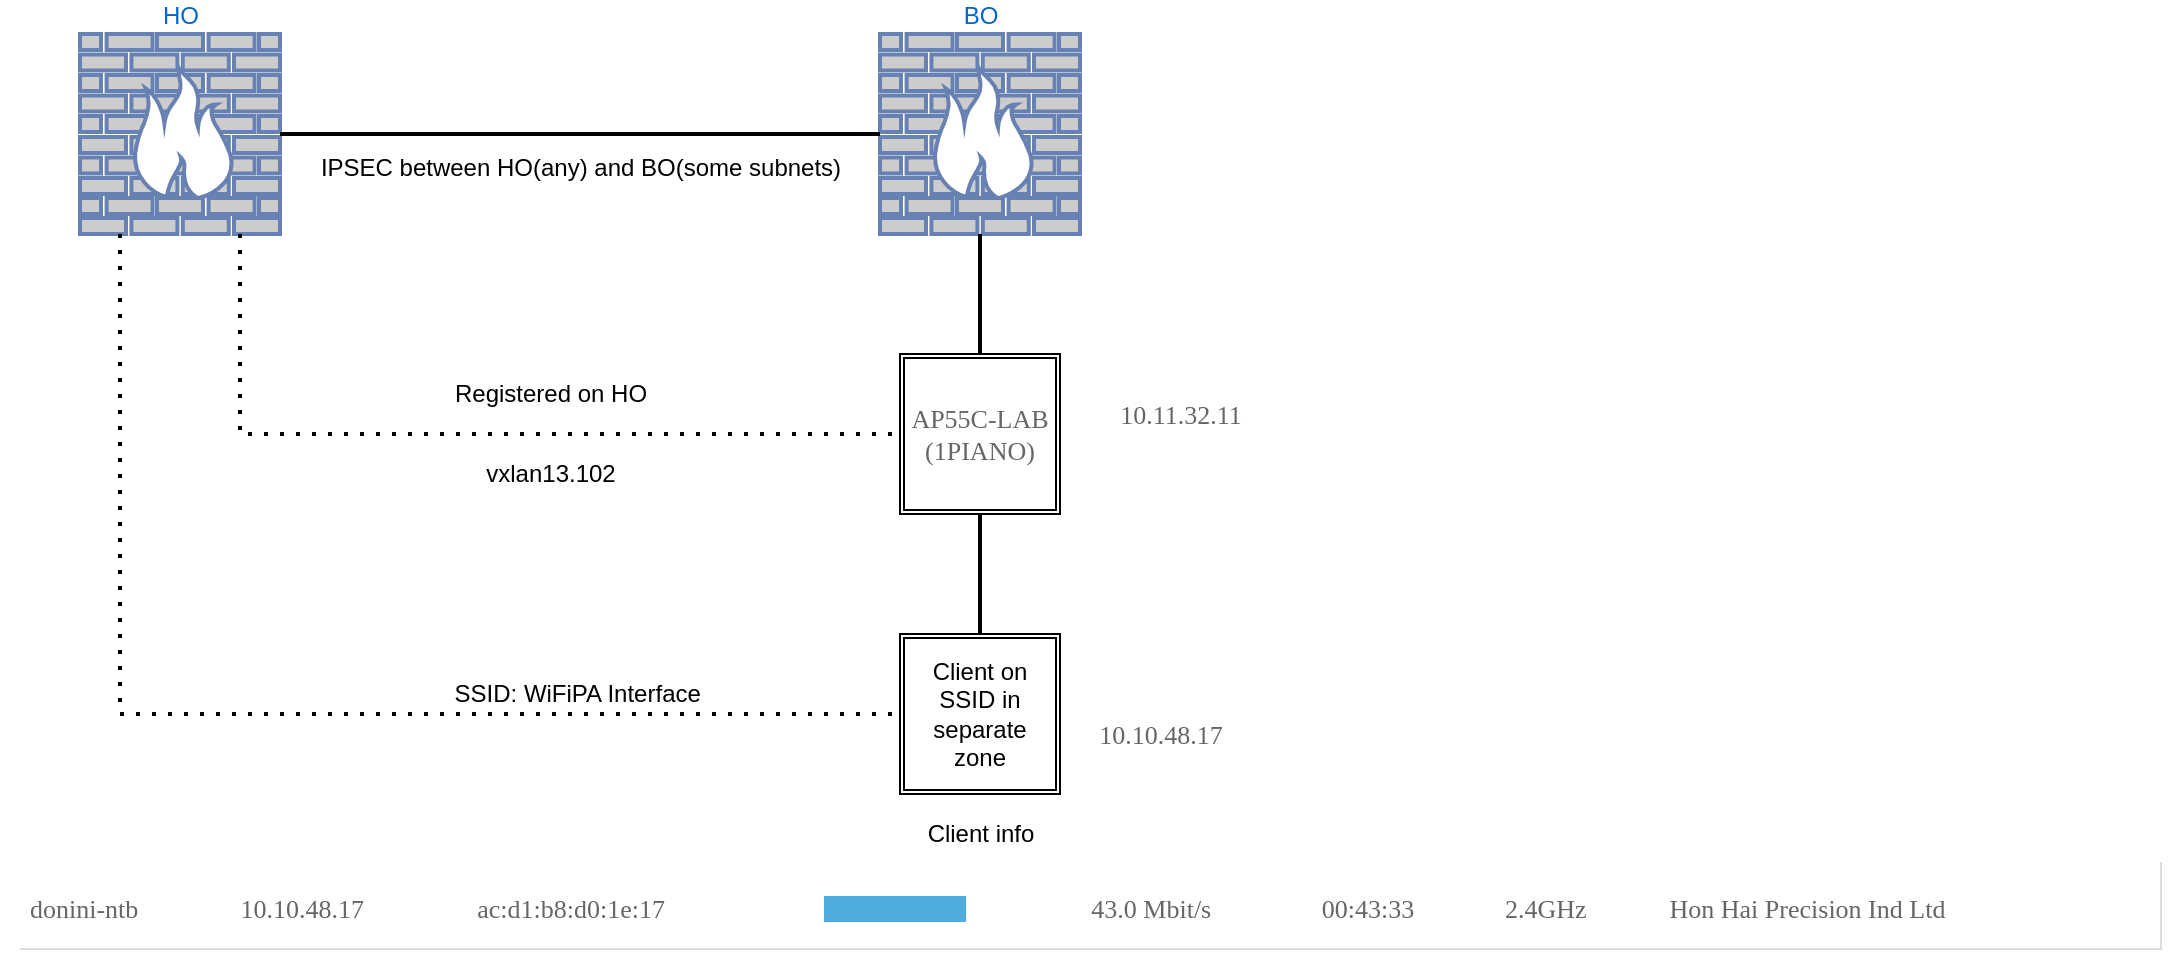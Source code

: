 <mxfile version="18.0.1" type="github">
  <diagram id="3fL10imBVw5_j9ka9P-4" name="Page-1">
    <mxGraphModel dx="1422" dy="715" grid="1" gridSize="10" guides="1" tooltips="1" connect="1" arrows="1" fold="1" page="1" pageScale="1" pageWidth="827" pageHeight="1169" math="0" shadow="0">
      <root>
        <mxCell id="0" />
        <mxCell id="1" parent="0" />
        <mxCell id="5flEk0PePoizCu-NWwxj-1" value="HO" style="fontColor=#0066CC;verticalAlign=bottom;verticalLabelPosition=top;labelPosition=center;align=center;html=1;outlineConnect=0;fillColor=#CCCCCC;strokeColor=#6881B3;gradientColor=none;gradientDirection=north;strokeWidth=2;shape=mxgraph.networks.firewall;" vertex="1" parent="1">
          <mxGeometry x="150" y="220" width="100" height="100" as="geometry" />
        </mxCell>
        <mxCell id="5flEk0PePoizCu-NWwxj-2" value="BO&lt;br&gt;" style="fontColor=#0066CC;verticalAlign=bottom;verticalLabelPosition=top;labelPosition=center;align=center;html=1;outlineConnect=0;fillColor=#CCCCCC;strokeColor=#6881B3;gradientColor=none;gradientDirection=north;strokeWidth=2;shape=mxgraph.networks.firewall;" vertex="1" parent="1">
          <mxGeometry x="550" y="220" width="100" height="100" as="geometry" />
        </mxCell>
        <mxCell id="5flEk0PePoizCu-NWwxj-3" value="&lt;span style=&quot;color: rgb(102, 102, 102); font-family: SophosSansRegular; font-size: 13px; text-align: left; background-color: rgb(255, 255, 255);&quot;&gt;AP55C-LAB (1PIANO)&lt;/span&gt;" style="shape=ext;double=1;whiteSpace=wrap;html=1;aspect=fixed;" vertex="1" parent="1">
          <mxGeometry x="560" y="380" width="80" height="80" as="geometry" />
        </mxCell>
        <mxCell id="5flEk0PePoizCu-NWwxj-4" value="Client on SSID in separate zone" style="shape=ext;double=1;whiteSpace=wrap;html=1;aspect=fixed;" vertex="1" parent="1">
          <mxGeometry x="560" y="520" width="80" height="80" as="geometry" />
        </mxCell>
        <mxCell id="5flEk0PePoizCu-NWwxj-5" value="" style="line;strokeWidth=2;direction=south;html=1;" vertex="1" parent="1">
          <mxGeometry x="595" y="320" width="10" height="60" as="geometry" />
        </mxCell>
        <mxCell id="5flEk0PePoizCu-NWwxj-6" value="" style="line;strokeWidth=2;direction=south;html=1;" vertex="1" parent="1">
          <mxGeometry x="595" y="460" width="10" height="60" as="geometry" />
        </mxCell>
        <mxCell id="5flEk0PePoizCu-NWwxj-7" value="IPSEC between HO(any) and BO(some subnets)" style="line;strokeWidth=2;html=1;" vertex="1" parent="1">
          <mxGeometry x="250" y="265" width="300" height="10" as="geometry" />
        </mxCell>
        <mxCell id="5flEk0PePoizCu-NWwxj-8" value="vxlan13.102" style="text;html=1;align=center;verticalAlign=middle;resizable=0;points=[];autosize=1;strokeColor=none;fillColor=none;" vertex="1" parent="1">
          <mxGeometry x="345" y="430" width="80" height="20" as="geometry" />
        </mxCell>
        <mxCell id="5flEk0PePoizCu-NWwxj-9" value="&lt;table style=&quot;color: rgb(51, 51, 51); line-height: 1; font-family: SophosSansRegular, arial, sans-serif; font-size: 13px; background-color: rgb(250, 250, 250); width: 1071px;&quot; class=&quot;yui-dt&quot; cellpadding=&quot;0&quot; cellspacing=&quot;0&quot; id=&quot;table_overviewmanage&quot;&gt;&lt;tbody&gt;&lt;tr id=&quot;trWiFiPA_trAP55C-LAB (1PIANO)_trdonini-ntb&quot;&gt;&lt;td style=&quot;background: rgb(255, 255, 255); color: rgb(102, 102, 102); font-family: SophosSansRegular; padding: 11px 2px 7px 5px; border-width: 0px 0px 1px; border-left-style: initial; border-left-color: initial; border-bottom-style: solid; border-bottom-color: rgb(217, 221, 223); height: 25px; margin: 0px; border-top-style: initial; border-right-style: initial; border-top-color: initial; border-right-color: initial; border-image: initial; text-align: left;&quot; class=&quot;tabletext-bkgd leftborder bottomborder tdlevel3&quot;&gt;&lt;div style=&quot;overflow-wrap: break-word;&quot;&gt;donini-ntb&lt;/div&gt;&lt;/td&gt;&lt;td style=&quot;background: rgb(255, 255, 255); color: rgb(102, 102, 102); font-family: SophosSansRegular; padding: 11px 2px 7px 5px; border-width: 0px 0px 1px; border-left-style: initial; border-left-color: initial; border-bottom-style: solid; border-bottom-color: rgb(217, 221, 223); height: 25px; margin: 0px; border-top-style: initial; border-right-style: initial; border-top-color: initial; border-right-color: initial; border-image: initial; text-align: left;&quot; class=&quot;tabletext-bkgd leftborder bottomborder tdlevel3&quot;&gt;&lt;div style=&quot;overflow-wrap: break-word;&quot;&gt;10.10.48.17&lt;/div&gt;&lt;/td&gt;&lt;td style=&quot;background: rgb(255, 255, 255); color: rgb(102, 102, 102); font-family: SophosSansRegular; padding: 11px 2px 7px 5px; border-width: 0px 0px 1px; border-left-style: initial; border-left-color: initial; border-bottom-style: solid; border-bottom-color: rgb(217, 221, 223); height: 25px; margin: 0px; border-top-style: initial; border-right-style: initial; border-top-color: initial; border-right-color: initial; border-image: initial; text-align: left;&quot; class=&quot;tabletext-bkgd leftborder bottomborder tdlevel3&quot;&gt;&lt;div style=&quot;overflow-wrap: break-word;&quot;&gt;ac:d1:b8:d0:1e:17&lt;/div&gt;&lt;/td&gt;&lt;td style=&quot;background: rgb(255, 255, 255); color: rgb(102, 102, 102); font-family: SophosSansRegular; padding: 11px 2px 7px 5px; border-width: 0px 0px 1px; border-left-style: initial; border-left-color: initial; border-bottom-style: solid; border-bottom-color: rgb(217, 221, 223); height: 25px; margin: 0px; border-top-style: initial; border-right-style: initial; border-top-color: initial; border-right-color: initial; border-image: initial; text-align: left;&quot; class=&quot;tabletext-bkgd leftborder bottomborder tdlevel3&quot;&gt;&lt;div style=&quot;text-align: center; background: rgb(78, 173, 222); width: 70.547px;&quot;&gt;&lt;br&gt;&lt;/div&gt;&lt;/td&gt;&lt;td style=&quot;background: rgb(255, 255, 255); color: rgb(102, 102, 102); font-family: SophosSansRegular; padding: 11px 2px 7px 5px; border-width: 0px 0px 1px; border-left-style: initial; border-left-color: initial; border-bottom-style: solid; border-bottom-color: rgb(217, 221, 223); height: 25px; margin: 0px; border-top-style: initial; border-right-style: initial; border-top-color: initial; border-right-color: initial; border-image: initial; text-align: left;&quot; class=&quot;tabletext-bkgd leftborder bottomborder tdlevel3&quot;&gt;&lt;div style=&quot;overflow-wrap: break-word;&quot;&gt;43.0 Mbit/s&lt;/div&gt;&lt;/td&gt;&lt;td style=&quot;background: rgb(255, 255, 255); color: rgb(102, 102, 102); font-family: SophosSansRegular; padding: 11px 2px 7px 5px; border-width: 0px 0px 1px; border-left-style: initial; border-left-color: initial; border-bottom-style: solid; border-bottom-color: rgb(217, 221, 223); height: 25px; margin: 0px; border-top-style: initial; border-right-style: initial; border-top-color: initial; border-right-color: initial; border-image: initial; text-align: left;&quot; class=&quot;tabletext-bkgd leftborder bottomborder tdlevel3&quot;&gt;&lt;div style=&quot;overflow-wrap: break-word;&quot;&gt;00:43:33&lt;/div&gt;&lt;/td&gt;&lt;td style=&quot;background: rgb(255, 255, 255); color: rgb(102, 102, 102); font-family: SophosSansRegular; padding: 11px 2px 7px 5px; border-width: 0px 0px 1px; border-left-style: initial; border-left-color: initial; border-bottom-style: solid; border-bottom-color: rgb(217, 221, 223); height: 25px; margin: 0px; border-top-style: initial; border-right-style: initial; border-top-color: initial; border-right-color: initial; border-image: initial; text-align: left;&quot; class=&quot;tabletext-bkgd leftborder bottomborder tdlevel3&quot;&gt;&lt;div style=&quot;overflow-wrap: break-word;&quot;&gt;2.4GHz&lt;/div&gt;&lt;/td&gt;&lt;td style=&quot;background: rgb(255, 255, 255); color: rgb(102, 102, 102); font-family: SophosSansRegular; padding: 11px 2px 7px 5px; border-width: 0px 1px 1px 0px; border-left-style: initial; border-left-color: initial; border-bottom-style: solid; border-bottom-color: rgb(217, 221, 223); height: 25px; margin: 0px; border-top-style: initial; border-right-style: solid; border-top-color: initial; border-right-color: rgb(217, 221, 223); border-image: initial; text-align: left;&quot; class=&quot;tabletext-bkgd leftborder bottomborder tdlevel3&quot;&gt;&lt;div style=&quot;overflow-wrap: break-word;&quot;&gt;Hon Hai Precision Ind Ltd&lt;/div&gt;&lt;/td&gt;&lt;/tr&gt;&lt;/tbody&gt;&lt;/table&gt;" style="text;html=1;align=center;verticalAlign=middle;resizable=0;points=[];autosize=1;strokeColor=none;fillColor=none;" vertex="1" parent="1">
          <mxGeometry x="110" y="630" width="1090" height="50" as="geometry" />
        </mxCell>
        <mxCell id="5flEk0PePoizCu-NWwxj-10" value="Client info" style="text;html=1;align=center;verticalAlign=middle;resizable=0;points=[];autosize=1;strokeColor=none;fillColor=none;" vertex="1" parent="1">
          <mxGeometry x="565" y="610" width="70" height="20" as="geometry" />
        </mxCell>
        <mxCell id="5flEk0PePoizCu-NWwxj-11" value="&lt;span style=&quot;color: rgb(102, 102, 102); font-family: SophosSansRegular; font-size: 13px; text-align: left; background-color: rgb(255, 255, 255);&quot;&gt;10.11.32.11&lt;/span&gt;" style="text;html=1;align=center;verticalAlign=middle;resizable=0;points=[];autosize=1;strokeColor=none;fillColor=none;" vertex="1" parent="1">
          <mxGeometry x="660" y="400" width="80" height="20" as="geometry" />
        </mxCell>
        <mxCell id="5flEk0PePoizCu-NWwxj-12" value="&lt;span style=&quot;color: rgb(102, 102, 102); font-family: SophosSansRegular; font-size: 13px; text-align: left; background-color: rgb(255, 255, 255);&quot;&gt;10.10.48.17&lt;/span&gt;" style="text;html=1;align=center;verticalAlign=middle;resizable=0;points=[];autosize=1;strokeColor=none;fillColor=none;" vertex="1" parent="1">
          <mxGeometry x="650" y="560" width="80" height="20" as="geometry" />
        </mxCell>
        <mxCell id="5flEk0PePoizCu-NWwxj-13" value="" style="endArrow=none;dashed=1;html=1;dashPattern=1 3;strokeWidth=2;rounded=0;entryX=0;entryY=0.5;entryDx=0;entryDy=0;exitX=0.8;exitY=1;exitDx=0;exitDy=0;exitPerimeter=0;" edge="1" parent="1" source="5flEk0PePoizCu-NWwxj-1" target="5flEk0PePoizCu-NWwxj-3">
          <mxGeometry width="50" height="50" relative="1" as="geometry">
            <mxPoint x="390" y="370" as="sourcePoint" />
            <mxPoint x="440" y="320" as="targetPoint" />
            <Array as="points">
              <mxPoint x="230" y="420" />
            </Array>
          </mxGeometry>
        </mxCell>
        <mxCell id="5flEk0PePoizCu-NWwxj-14" value="Registered on HO" style="text;html=1;align=center;verticalAlign=middle;resizable=0;points=[];autosize=1;strokeColor=none;fillColor=none;" vertex="1" parent="1">
          <mxGeometry x="330" y="390" width="110" height="20" as="geometry" />
        </mxCell>
        <mxCell id="5flEk0PePoizCu-NWwxj-15" value="SSID: WiFiPA Interface&amp;nbsp;" style="text;html=1;align=center;verticalAlign=middle;resizable=0;points=[];autosize=1;strokeColor=none;fillColor=none;" vertex="1" parent="1">
          <mxGeometry x="330" y="540" width="140" height="20" as="geometry" />
        </mxCell>
        <mxCell id="5flEk0PePoizCu-NWwxj-16" value="" style="endArrow=none;dashed=1;html=1;dashPattern=1 3;strokeWidth=2;rounded=0;entryX=0;entryY=0.5;entryDx=0;entryDy=0;" edge="1" parent="1">
          <mxGeometry width="50" height="50" relative="1" as="geometry">
            <mxPoint x="170" y="320" as="sourcePoint" />
            <mxPoint x="560" y="560" as="targetPoint" />
            <Array as="points">
              <mxPoint x="170" y="560" />
            </Array>
          </mxGeometry>
        </mxCell>
      </root>
    </mxGraphModel>
  </diagram>
</mxfile>
